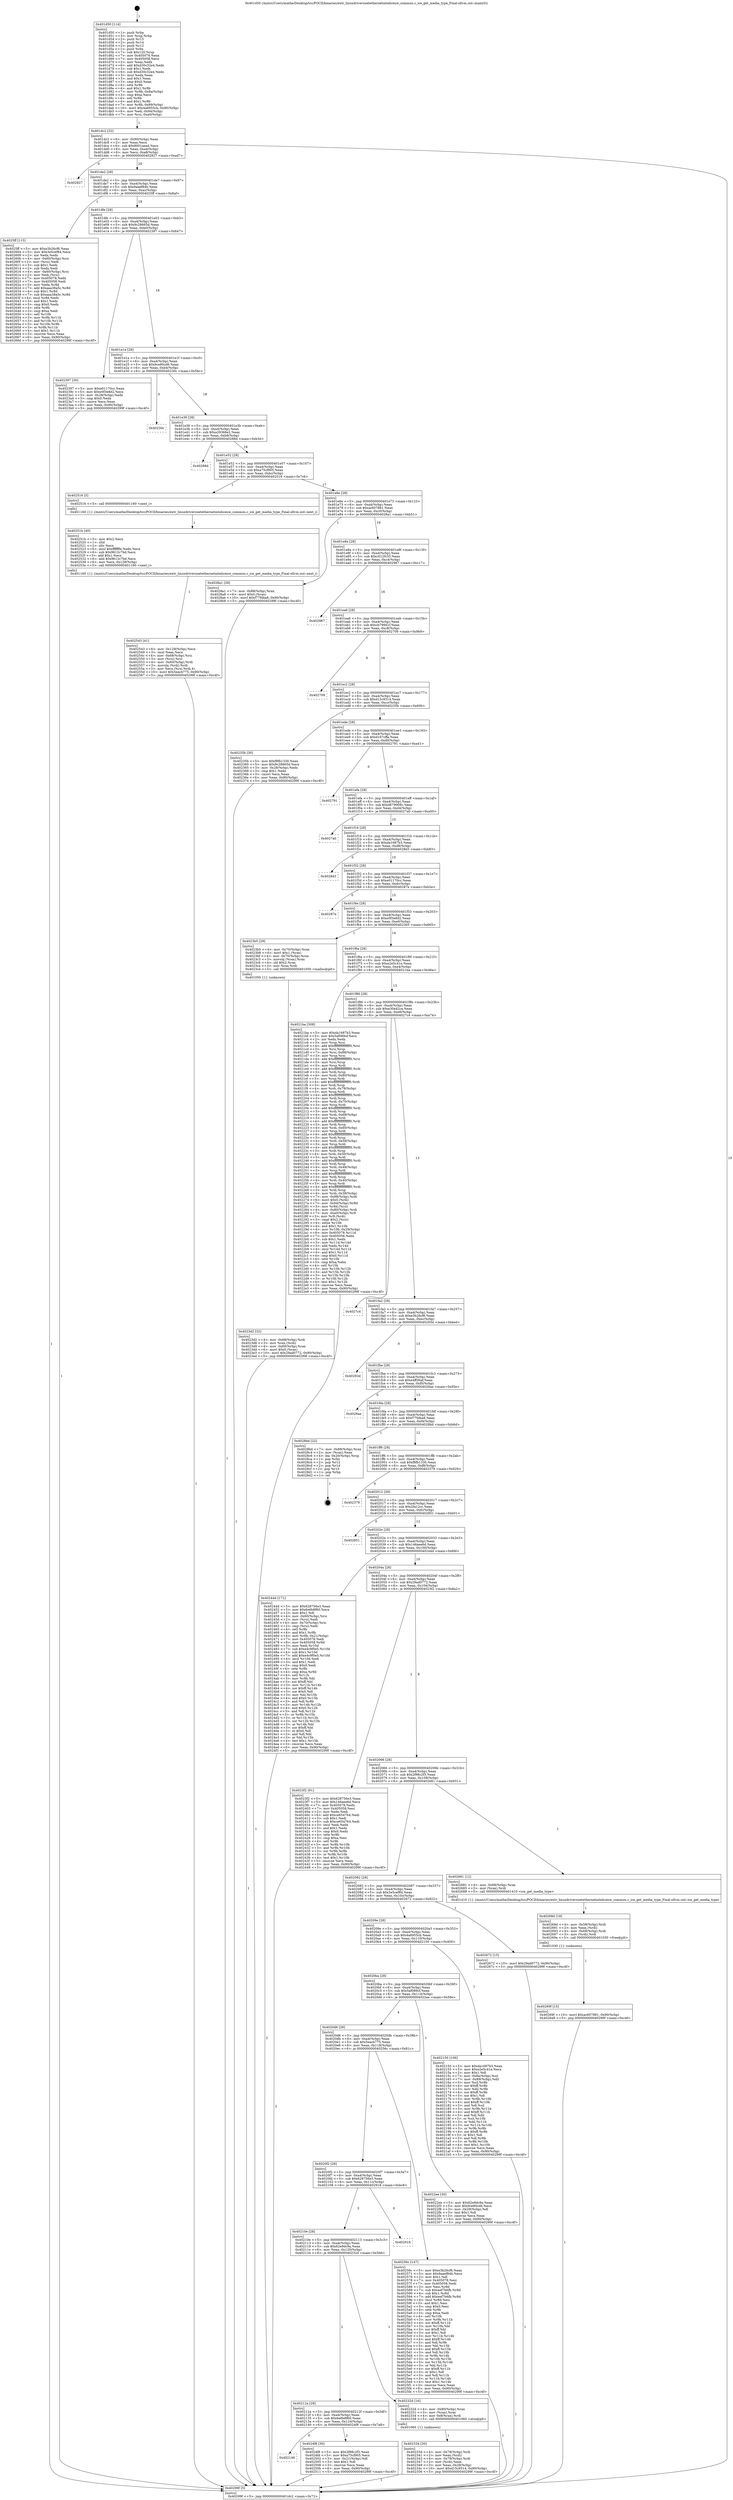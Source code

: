 digraph "0x401d50" {
  label = "0x401d50 (/mnt/c/Users/mathe/Desktop/tcc/POCII/binaries/extr_linuxdriversnetethernetinteliceice_common.c_ice_get_media_type_Final-ollvm.out::main(0))"
  labelloc = "t"
  node[shape=record]

  Entry [label="",width=0.3,height=0.3,shape=circle,fillcolor=black,style=filled]
  "0x401dc2" [label="{
     0x401dc2 [32]\l
     | [instrs]\l
     &nbsp;&nbsp;0x401dc2 \<+6\>: mov -0x90(%rbp),%eax\l
     &nbsp;&nbsp;0x401dc8 \<+2\>: mov %eax,%ecx\l
     &nbsp;&nbsp;0x401dca \<+6\>: sub $0x8001aead,%ecx\l
     &nbsp;&nbsp;0x401dd0 \<+6\>: mov %eax,-0xa4(%rbp)\l
     &nbsp;&nbsp;0x401dd6 \<+6\>: mov %ecx,-0xa8(%rbp)\l
     &nbsp;&nbsp;0x401ddc \<+6\>: je 0000000000402827 \<main+0xad7\>\l
  }"]
  "0x402827" [label="{
     0x402827\l
  }", style=dashed]
  "0x401de2" [label="{
     0x401de2 [28]\l
     | [instrs]\l
     &nbsp;&nbsp;0x401de2 \<+5\>: jmp 0000000000401de7 \<main+0x97\>\l
     &nbsp;&nbsp;0x401de7 \<+6\>: mov -0xa4(%rbp),%eax\l
     &nbsp;&nbsp;0x401ded \<+5\>: sub $0x9aaef84b,%eax\l
     &nbsp;&nbsp;0x401df2 \<+6\>: mov %eax,-0xac(%rbp)\l
     &nbsp;&nbsp;0x401df8 \<+6\>: je 00000000004025ff \<main+0x8af\>\l
  }"]
  Exit [label="",width=0.3,height=0.3,shape=circle,fillcolor=black,style=filled,peripheries=2]
  "0x4025ff" [label="{
     0x4025ff [115]\l
     | [instrs]\l
     &nbsp;&nbsp;0x4025ff \<+5\>: mov $0xe3b26cf6,%eax\l
     &nbsp;&nbsp;0x402604 \<+5\>: mov $0x3e5cef84,%ecx\l
     &nbsp;&nbsp;0x402609 \<+2\>: xor %edx,%edx\l
     &nbsp;&nbsp;0x40260b \<+4\>: mov -0x60(%rbp),%rsi\l
     &nbsp;&nbsp;0x40260f \<+2\>: mov (%rsi),%edi\l
     &nbsp;&nbsp;0x402611 \<+3\>: sub $0x1,%edx\l
     &nbsp;&nbsp;0x402614 \<+2\>: sub %edx,%edi\l
     &nbsp;&nbsp;0x402616 \<+4\>: mov -0x60(%rbp),%rsi\l
     &nbsp;&nbsp;0x40261a \<+2\>: mov %edi,(%rsi)\l
     &nbsp;&nbsp;0x40261c \<+7\>: mov 0x405078,%edx\l
     &nbsp;&nbsp;0x402623 \<+7\>: mov 0x405058,%edi\l
     &nbsp;&nbsp;0x40262a \<+3\>: mov %edx,%r8d\l
     &nbsp;&nbsp;0x40262d \<+7\>: add $0xaaa38a5c,%r8d\l
     &nbsp;&nbsp;0x402634 \<+4\>: sub $0x1,%r8d\l
     &nbsp;&nbsp;0x402638 \<+7\>: sub $0xaaa38a5c,%r8d\l
     &nbsp;&nbsp;0x40263f \<+4\>: imul %r8d,%edx\l
     &nbsp;&nbsp;0x402643 \<+3\>: and $0x1,%edx\l
     &nbsp;&nbsp;0x402646 \<+3\>: cmp $0x0,%edx\l
     &nbsp;&nbsp;0x402649 \<+4\>: sete %r9b\l
     &nbsp;&nbsp;0x40264d \<+3\>: cmp $0xa,%edi\l
     &nbsp;&nbsp;0x402650 \<+4\>: setl %r10b\l
     &nbsp;&nbsp;0x402654 \<+3\>: mov %r9b,%r11b\l
     &nbsp;&nbsp;0x402657 \<+3\>: and %r10b,%r11b\l
     &nbsp;&nbsp;0x40265a \<+3\>: xor %r10b,%r9b\l
     &nbsp;&nbsp;0x40265d \<+3\>: or %r9b,%r11b\l
     &nbsp;&nbsp;0x402660 \<+4\>: test $0x1,%r11b\l
     &nbsp;&nbsp;0x402664 \<+3\>: cmovne %ecx,%eax\l
     &nbsp;&nbsp;0x402667 \<+6\>: mov %eax,-0x90(%rbp)\l
     &nbsp;&nbsp;0x40266d \<+5\>: jmp 000000000040299f \<main+0xc4f\>\l
  }"]
  "0x401dfe" [label="{
     0x401dfe [28]\l
     | [instrs]\l
     &nbsp;&nbsp;0x401dfe \<+5\>: jmp 0000000000401e03 \<main+0xb3\>\l
     &nbsp;&nbsp;0x401e03 \<+6\>: mov -0xa4(%rbp),%eax\l
     &nbsp;&nbsp;0x401e09 \<+5\>: sub $0x9c28665d,%eax\l
     &nbsp;&nbsp;0x401e0e \<+6\>: mov %eax,-0xb0(%rbp)\l
     &nbsp;&nbsp;0x401e14 \<+6\>: je 0000000000402397 \<main+0x647\>\l
  }"]
  "0x40269f" [label="{
     0x40269f [15]\l
     | [instrs]\l
     &nbsp;&nbsp;0x40269f \<+10\>: movl $0xac607881,-0x90(%rbp)\l
     &nbsp;&nbsp;0x4026a9 \<+5\>: jmp 000000000040299f \<main+0xc4f\>\l
  }"]
  "0x402397" [label="{
     0x402397 [30]\l
     | [instrs]\l
     &nbsp;&nbsp;0x402397 \<+5\>: mov $0xe01170cc,%eax\l
     &nbsp;&nbsp;0x40239c \<+5\>: mov $0xe0f3e8d2,%ecx\l
     &nbsp;&nbsp;0x4023a1 \<+3\>: mov -0x28(%rbp),%edx\l
     &nbsp;&nbsp;0x4023a4 \<+3\>: cmp $0x0,%edx\l
     &nbsp;&nbsp;0x4023a7 \<+3\>: cmove %ecx,%eax\l
     &nbsp;&nbsp;0x4023aa \<+6\>: mov %eax,-0x90(%rbp)\l
     &nbsp;&nbsp;0x4023b0 \<+5\>: jmp 000000000040299f \<main+0xc4f\>\l
  }"]
  "0x401e1a" [label="{
     0x401e1a [28]\l
     | [instrs]\l
     &nbsp;&nbsp;0x401e1a \<+5\>: jmp 0000000000401e1f \<main+0xcf\>\l
     &nbsp;&nbsp;0x401e1f \<+6\>: mov -0xa4(%rbp),%eax\l
     &nbsp;&nbsp;0x401e25 \<+5\>: sub $0x9ce80cd6,%eax\l
     &nbsp;&nbsp;0x401e2a \<+6\>: mov %eax,-0xb4(%rbp)\l
     &nbsp;&nbsp;0x401e30 \<+6\>: je 000000000040230c \<main+0x5bc\>\l
  }"]
  "0x40268d" [label="{
     0x40268d [18]\l
     | [instrs]\l
     &nbsp;&nbsp;0x40268d \<+4\>: mov -0x58(%rbp),%rdi\l
     &nbsp;&nbsp;0x402691 \<+2\>: mov %eax,(%rdi)\l
     &nbsp;&nbsp;0x402693 \<+4\>: mov -0x68(%rbp),%rdi\l
     &nbsp;&nbsp;0x402697 \<+3\>: mov (%rdi),%rdi\l
     &nbsp;&nbsp;0x40269a \<+5\>: call 0000000000401030 \<free@plt\>\l
     | [calls]\l
     &nbsp;&nbsp;0x401030 \{1\} (unknown)\l
  }"]
  "0x40230c" [label="{
     0x40230c\l
  }", style=dashed]
  "0x401e36" [label="{
     0x401e36 [28]\l
     | [instrs]\l
     &nbsp;&nbsp;0x401e36 \<+5\>: jmp 0000000000401e3b \<main+0xeb\>\l
     &nbsp;&nbsp;0x401e3b \<+6\>: mov -0xa4(%rbp),%eax\l
     &nbsp;&nbsp;0x401e41 \<+5\>: sub $0xa29366e2,%eax\l
     &nbsp;&nbsp;0x401e46 \<+6\>: mov %eax,-0xb8(%rbp)\l
     &nbsp;&nbsp;0x401e4c \<+6\>: je 000000000040288d \<main+0xb3d\>\l
  }"]
  "0x402543" [label="{
     0x402543 [41]\l
     | [instrs]\l
     &nbsp;&nbsp;0x402543 \<+6\>: mov -0x128(%rbp),%ecx\l
     &nbsp;&nbsp;0x402549 \<+3\>: imul %eax,%ecx\l
     &nbsp;&nbsp;0x40254c \<+4\>: mov -0x68(%rbp),%rsi\l
     &nbsp;&nbsp;0x402550 \<+3\>: mov (%rsi),%rsi\l
     &nbsp;&nbsp;0x402553 \<+4\>: mov -0x60(%rbp),%rdi\l
     &nbsp;&nbsp;0x402557 \<+3\>: movslq (%rdi),%rdi\l
     &nbsp;&nbsp;0x40255a \<+3\>: mov %ecx,(%rsi,%rdi,4)\l
     &nbsp;&nbsp;0x40255d \<+10\>: movl $0x5eacb775,-0x90(%rbp)\l
     &nbsp;&nbsp;0x402567 \<+5\>: jmp 000000000040299f \<main+0xc4f\>\l
  }"]
  "0x40288d" [label="{
     0x40288d\l
  }", style=dashed]
  "0x401e52" [label="{
     0x401e52 [28]\l
     | [instrs]\l
     &nbsp;&nbsp;0x401e52 \<+5\>: jmp 0000000000401e57 \<main+0x107\>\l
     &nbsp;&nbsp;0x401e57 \<+6\>: mov -0xa4(%rbp),%eax\l
     &nbsp;&nbsp;0x401e5d \<+5\>: sub $0xa75cf905,%eax\l
     &nbsp;&nbsp;0x401e62 \<+6\>: mov %eax,-0xbc(%rbp)\l
     &nbsp;&nbsp;0x401e68 \<+6\>: je 0000000000402516 \<main+0x7c6\>\l
  }"]
  "0x40251b" [label="{
     0x40251b [40]\l
     | [instrs]\l
     &nbsp;&nbsp;0x40251b \<+5\>: mov $0x2,%ecx\l
     &nbsp;&nbsp;0x402520 \<+1\>: cltd\l
     &nbsp;&nbsp;0x402521 \<+2\>: idiv %ecx\l
     &nbsp;&nbsp;0x402523 \<+6\>: imul $0xfffffffe,%edx,%ecx\l
     &nbsp;&nbsp;0x402529 \<+6\>: sub $0x9612c7bd,%ecx\l
     &nbsp;&nbsp;0x40252f \<+3\>: add $0x1,%ecx\l
     &nbsp;&nbsp;0x402532 \<+6\>: add $0x9612c7bd,%ecx\l
     &nbsp;&nbsp;0x402538 \<+6\>: mov %ecx,-0x128(%rbp)\l
     &nbsp;&nbsp;0x40253e \<+5\>: call 0000000000401160 \<next_i\>\l
     | [calls]\l
     &nbsp;&nbsp;0x401160 \{1\} (/mnt/c/Users/mathe/Desktop/tcc/POCII/binaries/extr_linuxdriversnetethernetinteliceice_common.c_ice_get_media_type_Final-ollvm.out::next_i)\l
  }"]
  "0x402516" [label="{
     0x402516 [5]\l
     | [instrs]\l
     &nbsp;&nbsp;0x402516 \<+5\>: call 0000000000401160 \<next_i\>\l
     | [calls]\l
     &nbsp;&nbsp;0x401160 \{1\} (/mnt/c/Users/mathe/Desktop/tcc/POCII/binaries/extr_linuxdriversnetethernetinteliceice_common.c_ice_get_media_type_Final-ollvm.out::next_i)\l
  }"]
  "0x401e6e" [label="{
     0x401e6e [28]\l
     | [instrs]\l
     &nbsp;&nbsp;0x401e6e \<+5\>: jmp 0000000000401e73 \<main+0x123\>\l
     &nbsp;&nbsp;0x401e73 \<+6\>: mov -0xa4(%rbp),%eax\l
     &nbsp;&nbsp;0x401e79 \<+5\>: sub $0xac607881,%eax\l
     &nbsp;&nbsp;0x401e7e \<+6\>: mov %eax,-0xc0(%rbp)\l
     &nbsp;&nbsp;0x401e84 \<+6\>: je 00000000004028a1 \<main+0xb51\>\l
  }"]
  "0x402146" [label="{
     0x402146\l
  }", style=dashed]
  "0x4028a1" [label="{
     0x4028a1 [28]\l
     | [instrs]\l
     &nbsp;&nbsp;0x4028a1 \<+7\>: mov -0x88(%rbp),%rax\l
     &nbsp;&nbsp;0x4028a8 \<+6\>: movl $0x0,(%rax)\l
     &nbsp;&nbsp;0x4028ae \<+10\>: movl $0xf77fdba8,-0x90(%rbp)\l
     &nbsp;&nbsp;0x4028b8 \<+5\>: jmp 000000000040299f \<main+0xc4f\>\l
  }"]
  "0x401e8a" [label="{
     0x401e8a [28]\l
     | [instrs]\l
     &nbsp;&nbsp;0x401e8a \<+5\>: jmp 0000000000401e8f \<main+0x13f\>\l
     &nbsp;&nbsp;0x401e8f \<+6\>: mov -0xa4(%rbp),%eax\l
     &nbsp;&nbsp;0x401e95 \<+5\>: sub $0xc012fc35,%eax\l
     &nbsp;&nbsp;0x401e9a \<+6\>: mov %eax,-0xc4(%rbp)\l
     &nbsp;&nbsp;0x401ea0 \<+6\>: je 0000000000402967 \<main+0xc17\>\l
  }"]
  "0x4024f8" [label="{
     0x4024f8 [30]\l
     | [instrs]\l
     &nbsp;&nbsp;0x4024f8 \<+5\>: mov $0x2f98c2f3,%eax\l
     &nbsp;&nbsp;0x4024fd \<+5\>: mov $0xa75cf905,%ecx\l
     &nbsp;&nbsp;0x402502 \<+3\>: mov -0x21(%rbp),%dl\l
     &nbsp;&nbsp;0x402505 \<+3\>: test $0x1,%dl\l
     &nbsp;&nbsp;0x402508 \<+3\>: cmovne %ecx,%eax\l
     &nbsp;&nbsp;0x40250b \<+6\>: mov %eax,-0x90(%rbp)\l
     &nbsp;&nbsp;0x402511 \<+5\>: jmp 000000000040299f \<main+0xc4f\>\l
  }"]
  "0x402967" [label="{
     0x402967\l
  }", style=dashed]
  "0x401ea6" [label="{
     0x401ea6 [28]\l
     | [instrs]\l
     &nbsp;&nbsp;0x401ea6 \<+5\>: jmp 0000000000401eab \<main+0x15b\>\l
     &nbsp;&nbsp;0x401eab \<+6\>: mov -0xa4(%rbp),%eax\l
     &nbsp;&nbsp;0x401eb1 \<+5\>: sub $0xcb799d1f,%eax\l
     &nbsp;&nbsp;0x401eb6 \<+6\>: mov %eax,-0xc8(%rbp)\l
     &nbsp;&nbsp;0x401ebc \<+6\>: je 0000000000402709 \<main+0x9b9\>\l
  }"]
  "0x4023d2" [label="{
     0x4023d2 [32]\l
     | [instrs]\l
     &nbsp;&nbsp;0x4023d2 \<+4\>: mov -0x68(%rbp),%rdi\l
     &nbsp;&nbsp;0x4023d6 \<+3\>: mov %rax,(%rdi)\l
     &nbsp;&nbsp;0x4023d9 \<+4\>: mov -0x60(%rbp),%rax\l
     &nbsp;&nbsp;0x4023dd \<+6\>: movl $0x0,(%rax)\l
     &nbsp;&nbsp;0x4023e3 \<+10\>: movl $0x29ad0772,-0x90(%rbp)\l
     &nbsp;&nbsp;0x4023ed \<+5\>: jmp 000000000040299f \<main+0xc4f\>\l
  }"]
  "0x402709" [label="{
     0x402709\l
  }", style=dashed]
  "0x401ec2" [label="{
     0x401ec2 [28]\l
     | [instrs]\l
     &nbsp;&nbsp;0x401ec2 \<+5\>: jmp 0000000000401ec7 \<main+0x177\>\l
     &nbsp;&nbsp;0x401ec7 \<+6\>: mov -0xa4(%rbp),%eax\l
     &nbsp;&nbsp;0x401ecd \<+5\>: sub $0xd15c9314,%eax\l
     &nbsp;&nbsp;0x401ed2 \<+6\>: mov %eax,-0xcc(%rbp)\l
     &nbsp;&nbsp;0x401ed8 \<+6\>: je 000000000040235b \<main+0x60b\>\l
  }"]
  "0x40233d" [label="{
     0x40233d [30]\l
     | [instrs]\l
     &nbsp;&nbsp;0x40233d \<+4\>: mov -0x78(%rbp),%rdi\l
     &nbsp;&nbsp;0x402341 \<+2\>: mov %eax,(%rdi)\l
     &nbsp;&nbsp;0x402343 \<+4\>: mov -0x78(%rbp),%rdi\l
     &nbsp;&nbsp;0x402347 \<+2\>: mov (%rdi),%eax\l
     &nbsp;&nbsp;0x402349 \<+3\>: mov %eax,-0x28(%rbp)\l
     &nbsp;&nbsp;0x40234c \<+10\>: movl $0xd15c9314,-0x90(%rbp)\l
     &nbsp;&nbsp;0x402356 \<+5\>: jmp 000000000040299f \<main+0xc4f\>\l
  }"]
  "0x40235b" [label="{
     0x40235b [30]\l
     | [instrs]\l
     &nbsp;&nbsp;0x40235b \<+5\>: mov $0xf8fb1330,%eax\l
     &nbsp;&nbsp;0x402360 \<+5\>: mov $0x9c28665d,%ecx\l
     &nbsp;&nbsp;0x402365 \<+3\>: mov -0x28(%rbp),%edx\l
     &nbsp;&nbsp;0x402368 \<+3\>: cmp $0x1,%edx\l
     &nbsp;&nbsp;0x40236b \<+3\>: cmovl %ecx,%eax\l
     &nbsp;&nbsp;0x40236e \<+6\>: mov %eax,-0x90(%rbp)\l
     &nbsp;&nbsp;0x402374 \<+5\>: jmp 000000000040299f \<main+0xc4f\>\l
  }"]
  "0x401ede" [label="{
     0x401ede [28]\l
     | [instrs]\l
     &nbsp;&nbsp;0x401ede \<+5\>: jmp 0000000000401ee3 \<main+0x193\>\l
     &nbsp;&nbsp;0x401ee3 \<+6\>: mov -0xa4(%rbp),%eax\l
     &nbsp;&nbsp;0x401ee9 \<+5\>: sub $0xd167cffa,%eax\l
     &nbsp;&nbsp;0x401eee \<+6\>: mov %eax,-0xd0(%rbp)\l
     &nbsp;&nbsp;0x401ef4 \<+6\>: je 0000000000402791 \<main+0xa41\>\l
  }"]
  "0x40212a" [label="{
     0x40212a [28]\l
     | [instrs]\l
     &nbsp;&nbsp;0x40212a \<+5\>: jmp 000000000040212f \<main+0x3df\>\l
     &nbsp;&nbsp;0x40212f \<+6\>: mov -0xa4(%rbp),%eax\l
     &nbsp;&nbsp;0x402135 \<+5\>: sub $0x6e6b8f60,%eax\l
     &nbsp;&nbsp;0x40213a \<+6\>: mov %eax,-0x124(%rbp)\l
     &nbsp;&nbsp;0x402140 \<+6\>: je 00000000004024f8 \<main+0x7a8\>\l
  }"]
  "0x402791" [label="{
     0x402791\l
  }", style=dashed]
  "0x401efa" [label="{
     0x401efa [28]\l
     | [instrs]\l
     &nbsp;&nbsp;0x401efa \<+5\>: jmp 0000000000401eff \<main+0x1af\>\l
     &nbsp;&nbsp;0x401eff \<+6\>: mov -0xa4(%rbp),%eax\l
     &nbsp;&nbsp;0x401f05 \<+5\>: sub $0xd679908c,%eax\l
     &nbsp;&nbsp;0x401f0a \<+6\>: mov %eax,-0xd4(%rbp)\l
     &nbsp;&nbsp;0x401f10 \<+6\>: je 00000000004027a0 \<main+0xa50\>\l
  }"]
  "0x40232d" [label="{
     0x40232d [16]\l
     | [instrs]\l
     &nbsp;&nbsp;0x40232d \<+4\>: mov -0x80(%rbp),%rax\l
     &nbsp;&nbsp;0x402331 \<+3\>: mov (%rax),%rax\l
     &nbsp;&nbsp;0x402334 \<+4\>: mov 0x8(%rax),%rdi\l
     &nbsp;&nbsp;0x402338 \<+5\>: call 0000000000401060 \<atoi@plt\>\l
     | [calls]\l
     &nbsp;&nbsp;0x401060 \{1\} (unknown)\l
  }"]
  "0x4027a0" [label="{
     0x4027a0\l
  }", style=dashed]
  "0x401f16" [label="{
     0x401f16 [28]\l
     | [instrs]\l
     &nbsp;&nbsp;0x401f16 \<+5\>: jmp 0000000000401f1b \<main+0x1cb\>\l
     &nbsp;&nbsp;0x401f1b \<+6\>: mov -0xa4(%rbp),%eax\l
     &nbsp;&nbsp;0x401f21 \<+5\>: sub $0xda1687b3,%eax\l
     &nbsp;&nbsp;0x401f26 \<+6\>: mov %eax,-0xd8(%rbp)\l
     &nbsp;&nbsp;0x401f2c \<+6\>: je 00000000004028d3 \<main+0xb83\>\l
  }"]
  "0x40210e" [label="{
     0x40210e [28]\l
     | [instrs]\l
     &nbsp;&nbsp;0x40210e \<+5\>: jmp 0000000000402113 \<main+0x3c3\>\l
     &nbsp;&nbsp;0x402113 \<+6\>: mov -0xa4(%rbp),%eax\l
     &nbsp;&nbsp;0x402119 \<+5\>: sub $0x62e9dc9a,%eax\l
     &nbsp;&nbsp;0x40211e \<+6\>: mov %eax,-0x120(%rbp)\l
     &nbsp;&nbsp;0x402124 \<+6\>: je 000000000040232d \<main+0x5dd\>\l
  }"]
  "0x4028d3" [label="{
     0x4028d3\l
  }", style=dashed]
  "0x401f32" [label="{
     0x401f32 [28]\l
     | [instrs]\l
     &nbsp;&nbsp;0x401f32 \<+5\>: jmp 0000000000401f37 \<main+0x1e7\>\l
     &nbsp;&nbsp;0x401f37 \<+6\>: mov -0xa4(%rbp),%eax\l
     &nbsp;&nbsp;0x401f3d \<+5\>: sub $0xe01170cc,%eax\l
     &nbsp;&nbsp;0x401f42 \<+6\>: mov %eax,-0xdc(%rbp)\l
     &nbsp;&nbsp;0x401f48 \<+6\>: je 000000000040287e \<main+0xb2e\>\l
  }"]
  "0x402918" [label="{
     0x402918\l
  }", style=dashed]
  "0x40287e" [label="{
     0x40287e\l
  }", style=dashed]
  "0x401f4e" [label="{
     0x401f4e [28]\l
     | [instrs]\l
     &nbsp;&nbsp;0x401f4e \<+5\>: jmp 0000000000401f53 \<main+0x203\>\l
     &nbsp;&nbsp;0x401f53 \<+6\>: mov -0xa4(%rbp),%eax\l
     &nbsp;&nbsp;0x401f59 \<+5\>: sub $0xe0f3e8d2,%eax\l
     &nbsp;&nbsp;0x401f5e \<+6\>: mov %eax,-0xe0(%rbp)\l
     &nbsp;&nbsp;0x401f64 \<+6\>: je 00000000004023b5 \<main+0x665\>\l
  }"]
  "0x4020f2" [label="{
     0x4020f2 [28]\l
     | [instrs]\l
     &nbsp;&nbsp;0x4020f2 \<+5\>: jmp 00000000004020f7 \<main+0x3a7\>\l
     &nbsp;&nbsp;0x4020f7 \<+6\>: mov -0xa4(%rbp),%eax\l
     &nbsp;&nbsp;0x4020fd \<+5\>: sub $0x628756e3,%eax\l
     &nbsp;&nbsp;0x402102 \<+6\>: mov %eax,-0x11c(%rbp)\l
     &nbsp;&nbsp;0x402108 \<+6\>: je 0000000000402918 \<main+0xbc8\>\l
  }"]
  "0x4023b5" [label="{
     0x4023b5 [29]\l
     | [instrs]\l
     &nbsp;&nbsp;0x4023b5 \<+4\>: mov -0x70(%rbp),%rax\l
     &nbsp;&nbsp;0x4023b9 \<+6\>: movl $0x1,(%rax)\l
     &nbsp;&nbsp;0x4023bf \<+4\>: mov -0x70(%rbp),%rax\l
     &nbsp;&nbsp;0x4023c3 \<+3\>: movslq (%rax),%rax\l
     &nbsp;&nbsp;0x4023c6 \<+4\>: shl $0x2,%rax\l
     &nbsp;&nbsp;0x4023ca \<+3\>: mov %rax,%rdi\l
     &nbsp;&nbsp;0x4023cd \<+5\>: call 0000000000401050 \<malloc@plt\>\l
     | [calls]\l
     &nbsp;&nbsp;0x401050 \{1\} (unknown)\l
  }"]
  "0x401f6a" [label="{
     0x401f6a [28]\l
     | [instrs]\l
     &nbsp;&nbsp;0x401f6a \<+5\>: jmp 0000000000401f6f \<main+0x21f\>\l
     &nbsp;&nbsp;0x401f6f \<+6\>: mov -0xa4(%rbp),%eax\l
     &nbsp;&nbsp;0x401f75 \<+5\>: sub $0xe2e5c41e,%eax\l
     &nbsp;&nbsp;0x401f7a \<+6\>: mov %eax,-0xe4(%rbp)\l
     &nbsp;&nbsp;0x401f80 \<+6\>: je 00000000004021ba \<main+0x46a\>\l
  }"]
  "0x40256c" [label="{
     0x40256c [147]\l
     | [instrs]\l
     &nbsp;&nbsp;0x40256c \<+5\>: mov $0xe3b26cf6,%eax\l
     &nbsp;&nbsp;0x402571 \<+5\>: mov $0x9aaef84b,%ecx\l
     &nbsp;&nbsp;0x402576 \<+2\>: mov $0x1,%dl\l
     &nbsp;&nbsp;0x402578 \<+7\>: mov 0x405078,%esi\l
     &nbsp;&nbsp;0x40257f \<+7\>: mov 0x405058,%edi\l
     &nbsp;&nbsp;0x402586 \<+3\>: mov %esi,%r8d\l
     &nbsp;&nbsp;0x402589 \<+7\>: sub $0xeef7b6fb,%r8d\l
     &nbsp;&nbsp;0x402590 \<+4\>: sub $0x1,%r8d\l
     &nbsp;&nbsp;0x402594 \<+7\>: add $0xeef7b6fb,%r8d\l
     &nbsp;&nbsp;0x40259b \<+4\>: imul %r8d,%esi\l
     &nbsp;&nbsp;0x40259f \<+3\>: and $0x1,%esi\l
     &nbsp;&nbsp;0x4025a2 \<+3\>: cmp $0x0,%esi\l
     &nbsp;&nbsp;0x4025a5 \<+4\>: sete %r9b\l
     &nbsp;&nbsp;0x4025a9 \<+3\>: cmp $0xa,%edi\l
     &nbsp;&nbsp;0x4025ac \<+4\>: setl %r10b\l
     &nbsp;&nbsp;0x4025b0 \<+3\>: mov %r9b,%r11b\l
     &nbsp;&nbsp;0x4025b3 \<+4\>: xor $0xff,%r11b\l
     &nbsp;&nbsp;0x4025b7 \<+3\>: mov %r10b,%bl\l
     &nbsp;&nbsp;0x4025ba \<+3\>: xor $0xff,%bl\l
     &nbsp;&nbsp;0x4025bd \<+3\>: xor $0x1,%dl\l
     &nbsp;&nbsp;0x4025c0 \<+3\>: mov %r11b,%r14b\l
     &nbsp;&nbsp;0x4025c3 \<+4\>: and $0xff,%r14b\l
     &nbsp;&nbsp;0x4025c7 \<+3\>: and %dl,%r9b\l
     &nbsp;&nbsp;0x4025ca \<+3\>: mov %bl,%r15b\l
     &nbsp;&nbsp;0x4025cd \<+4\>: and $0xff,%r15b\l
     &nbsp;&nbsp;0x4025d1 \<+3\>: and %dl,%r10b\l
     &nbsp;&nbsp;0x4025d4 \<+3\>: or %r9b,%r14b\l
     &nbsp;&nbsp;0x4025d7 \<+3\>: or %r10b,%r15b\l
     &nbsp;&nbsp;0x4025da \<+3\>: xor %r15b,%r14b\l
     &nbsp;&nbsp;0x4025dd \<+3\>: or %bl,%r11b\l
     &nbsp;&nbsp;0x4025e0 \<+4\>: xor $0xff,%r11b\l
     &nbsp;&nbsp;0x4025e4 \<+3\>: or $0x1,%dl\l
     &nbsp;&nbsp;0x4025e7 \<+3\>: and %dl,%r11b\l
     &nbsp;&nbsp;0x4025ea \<+3\>: or %r11b,%r14b\l
     &nbsp;&nbsp;0x4025ed \<+4\>: test $0x1,%r14b\l
     &nbsp;&nbsp;0x4025f1 \<+3\>: cmovne %ecx,%eax\l
     &nbsp;&nbsp;0x4025f4 \<+6\>: mov %eax,-0x90(%rbp)\l
     &nbsp;&nbsp;0x4025fa \<+5\>: jmp 000000000040299f \<main+0xc4f\>\l
  }"]
  "0x4021ba" [label="{
     0x4021ba [308]\l
     | [instrs]\l
     &nbsp;&nbsp;0x4021ba \<+5\>: mov $0xda1687b3,%eax\l
     &nbsp;&nbsp;0x4021bf \<+5\>: mov $0x5af089cf,%ecx\l
     &nbsp;&nbsp;0x4021c4 \<+2\>: xor %edx,%edx\l
     &nbsp;&nbsp;0x4021c6 \<+3\>: mov %rsp,%rsi\l
     &nbsp;&nbsp;0x4021c9 \<+4\>: add $0xfffffffffffffff0,%rsi\l
     &nbsp;&nbsp;0x4021cd \<+3\>: mov %rsi,%rsp\l
     &nbsp;&nbsp;0x4021d0 \<+7\>: mov %rsi,-0x88(%rbp)\l
     &nbsp;&nbsp;0x4021d7 \<+3\>: mov %rsp,%rsi\l
     &nbsp;&nbsp;0x4021da \<+4\>: add $0xfffffffffffffff0,%rsi\l
     &nbsp;&nbsp;0x4021de \<+3\>: mov %rsi,%rsp\l
     &nbsp;&nbsp;0x4021e1 \<+3\>: mov %rsp,%rdi\l
     &nbsp;&nbsp;0x4021e4 \<+4\>: add $0xfffffffffffffff0,%rdi\l
     &nbsp;&nbsp;0x4021e8 \<+3\>: mov %rdi,%rsp\l
     &nbsp;&nbsp;0x4021eb \<+4\>: mov %rdi,-0x80(%rbp)\l
     &nbsp;&nbsp;0x4021ef \<+3\>: mov %rsp,%rdi\l
     &nbsp;&nbsp;0x4021f2 \<+4\>: add $0xfffffffffffffff0,%rdi\l
     &nbsp;&nbsp;0x4021f6 \<+3\>: mov %rdi,%rsp\l
     &nbsp;&nbsp;0x4021f9 \<+4\>: mov %rdi,-0x78(%rbp)\l
     &nbsp;&nbsp;0x4021fd \<+3\>: mov %rsp,%rdi\l
     &nbsp;&nbsp;0x402200 \<+4\>: add $0xfffffffffffffff0,%rdi\l
     &nbsp;&nbsp;0x402204 \<+3\>: mov %rdi,%rsp\l
     &nbsp;&nbsp;0x402207 \<+4\>: mov %rdi,-0x70(%rbp)\l
     &nbsp;&nbsp;0x40220b \<+3\>: mov %rsp,%rdi\l
     &nbsp;&nbsp;0x40220e \<+4\>: add $0xfffffffffffffff0,%rdi\l
     &nbsp;&nbsp;0x402212 \<+3\>: mov %rdi,%rsp\l
     &nbsp;&nbsp;0x402215 \<+4\>: mov %rdi,-0x68(%rbp)\l
     &nbsp;&nbsp;0x402219 \<+3\>: mov %rsp,%rdi\l
     &nbsp;&nbsp;0x40221c \<+4\>: add $0xfffffffffffffff0,%rdi\l
     &nbsp;&nbsp;0x402220 \<+3\>: mov %rdi,%rsp\l
     &nbsp;&nbsp;0x402223 \<+4\>: mov %rdi,-0x60(%rbp)\l
     &nbsp;&nbsp;0x402227 \<+3\>: mov %rsp,%rdi\l
     &nbsp;&nbsp;0x40222a \<+4\>: add $0xfffffffffffffff0,%rdi\l
     &nbsp;&nbsp;0x40222e \<+3\>: mov %rdi,%rsp\l
     &nbsp;&nbsp;0x402231 \<+4\>: mov %rdi,-0x58(%rbp)\l
     &nbsp;&nbsp;0x402235 \<+3\>: mov %rsp,%rdi\l
     &nbsp;&nbsp;0x402238 \<+4\>: add $0xfffffffffffffff0,%rdi\l
     &nbsp;&nbsp;0x40223c \<+3\>: mov %rdi,%rsp\l
     &nbsp;&nbsp;0x40223f \<+4\>: mov %rdi,-0x50(%rbp)\l
     &nbsp;&nbsp;0x402243 \<+3\>: mov %rsp,%rdi\l
     &nbsp;&nbsp;0x402246 \<+4\>: add $0xfffffffffffffff0,%rdi\l
     &nbsp;&nbsp;0x40224a \<+3\>: mov %rdi,%rsp\l
     &nbsp;&nbsp;0x40224d \<+4\>: mov %rdi,-0x48(%rbp)\l
     &nbsp;&nbsp;0x402251 \<+3\>: mov %rsp,%rdi\l
     &nbsp;&nbsp;0x402254 \<+4\>: add $0xfffffffffffffff0,%rdi\l
     &nbsp;&nbsp;0x402258 \<+3\>: mov %rdi,%rsp\l
     &nbsp;&nbsp;0x40225b \<+4\>: mov %rdi,-0x40(%rbp)\l
     &nbsp;&nbsp;0x40225f \<+3\>: mov %rsp,%rdi\l
     &nbsp;&nbsp;0x402262 \<+4\>: add $0xfffffffffffffff0,%rdi\l
     &nbsp;&nbsp;0x402266 \<+3\>: mov %rdi,%rsp\l
     &nbsp;&nbsp;0x402269 \<+4\>: mov %rdi,-0x38(%rbp)\l
     &nbsp;&nbsp;0x40226d \<+7\>: mov -0x88(%rbp),%rdi\l
     &nbsp;&nbsp;0x402274 \<+6\>: movl $0x0,(%rdi)\l
     &nbsp;&nbsp;0x40227a \<+7\>: mov -0x94(%rbp),%r8d\l
     &nbsp;&nbsp;0x402281 \<+3\>: mov %r8d,(%rsi)\l
     &nbsp;&nbsp;0x402284 \<+4\>: mov -0x80(%rbp),%rdi\l
     &nbsp;&nbsp;0x402288 \<+7\>: mov -0xa0(%rbp),%r9\l
     &nbsp;&nbsp;0x40228f \<+3\>: mov %r9,(%rdi)\l
     &nbsp;&nbsp;0x402292 \<+3\>: cmpl $0x2,(%rsi)\l
     &nbsp;&nbsp;0x402295 \<+4\>: setne %r10b\l
     &nbsp;&nbsp;0x402299 \<+4\>: and $0x1,%r10b\l
     &nbsp;&nbsp;0x40229d \<+4\>: mov %r10b,-0x29(%rbp)\l
     &nbsp;&nbsp;0x4022a1 \<+8\>: mov 0x405078,%r11d\l
     &nbsp;&nbsp;0x4022a9 \<+7\>: mov 0x405058,%ebx\l
     &nbsp;&nbsp;0x4022b0 \<+3\>: sub $0x1,%edx\l
     &nbsp;&nbsp;0x4022b3 \<+3\>: mov %r11d,%r14d\l
     &nbsp;&nbsp;0x4022b6 \<+3\>: add %edx,%r14d\l
     &nbsp;&nbsp;0x4022b9 \<+4\>: imul %r14d,%r11d\l
     &nbsp;&nbsp;0x4022bd \<+4\>: and $0x1,%r11d\l
     &nbsp;&nbsp;0x4022c1 \<+4\>: cmp $0x0,%r11d\l
     &nbsp;&nbsp;0x4022c5 \<+4\>: sete %r10b\l
     &nbsp;&nbsp;0x4022c9 \<+3\>: cmp $0xa,%ebx\l
     &nbsp;&nbsp;0x4022cc \<+4\>: setl %r15b\l
     &nbsp;&nbsp;0x4022d0 \<+3\>: mov %r10b,%r12b\l
     &nbsp;&nbsp;0x4022d3 \<+3\>: and %r15b,%r12b\l
     &nbsp;&nbsp;0x4022d6 \<+3\>: xor %r15b,%r10b\l
     &nbsp;&nbsp;0x4022d9 \<+3\>: or %r10b,%r12b\l
     &nbsp;&nbsp;0x4022dc \<+4\>: test $0x1,%r12b\l
     &nbsp;&nbsp;0x4022e0 \<+3\>: cmovne %ecx,%eax\l
     &nbsp;&nbsp;0x4022e3 \<+6\>: mov %eax,-0x90(%rbp)\l
     &nbsp;&nbsp;0x4022e9 \<+5\>: jmp 000000000040299f \<main+0xc4f\>\l
  }"]
  "0x401f86" [label="{
     0x401f86 [28]\l
     | [instrs]\l
     &nbsp;&nbsp;0x401f86 \<+5\>: jmp 0000000000401f8b \<main+0x23b\>\l
     &nbsp;&nbsp;0x401f8b \<+6\>: mov -0xa4(%rbp),%eax\l
     &nbsp;&nbsp;0x401f91 \<+5\>: sub $0xe30a42ca,%eax\l
     &nbsp;&nbsp;0x401f96 \<+6\>: mov %eax,-0xe8(%rbp)\l
     &nbsp;&nbsp;0x401f9c \<+6\>: je 00000000004027c4 \<main+0xa74\>\l
  }"]
  "0x4020d6" [label="{
     0x4020d6 [28]\l
     | [instrs]\l
     &nbsp;&nbsp;0x4020d6 \<+5\>: jmp 00000000004020db \<main+0x38b\>\l
     &nbsp;&nbsp;0x4020db \<+6\>: mov -0xa4(%rbp),%eax\l
     &nbsp;&nbsp;0x4020e1 \<+5\>: sub $0x5eacb775,%eax\l
     &nbsp;&nbsp;0x4020e6 \<+6\>: mov %eax,-0x118(%rbp)\l
     &nbsp;&nbsp;0x4020ec \<+6\>: je 000000000040256c \<main+0x81c\>\l
  }"]
  "0x4027c4" [label="{
     0x4027c4\l
  }", style=dashed]
  "0x401fa2" [label="{
     0x401fa2 [28]\l
     | [instrs]\l
     &nbsp;&nbsp;0x401fa2 \<+5\>: jmp 0000000000401fa7 \<main+0x257\>\l
     &nbsp;&nbsp;0x401fa7 \<+6\>: mov -0xa4(%rbp),%eax\l
     &nbsp;&nbsp;0x401fad \<+5\>: sub $0xe3b26cf6,%eax\l
     &nbsp;&nbsp;0x401fb2 \<+6\>: mov %eax,-0xec(%rbp)\l
     &nbsp;&nbsp;0x401fb8 \<+6\>: je 000000000040293d \<main+0xbed\>\l
  }"]
  "0x4022ee" [label="{
     0x4022ee [30]\l
     | [instrs]\l
     &nbsp;&nbsp;0x4022ee \<+5\>: mov $0x62e9dc9a,%eax\l
     &nbsp;&nbsp;0x4022f3 \<+5\>: mov $0x9ce80cd6,%ecx\l
     &nbsp;&nbsp;0x4022f8 \<+3\>: mov -0x29(%rbp),%dl\l
     &nbsp;&nbsp;0x4022fb \<+3\>: test $0x1,%dl\l
     &nbsp;&nbsp;0x4022fe \<+3\>: cmovne %ecx,%eax\l
     &nbsp;&nbsp;0x402301 \<+6\>: mov %eax,-0x90(%rbp)\l
     &nbsp;&nbsp;0x402307 \<+5\>: jmp 000000000040299f \<main+0xc4f\>\l
  }"]
  "0x40293d" [label="{
     0x40293d\l
  }", style=dashed]
  "0x401fbe" [label="{
     0x401fbe [28]\l
     | [instrs]\l
     &nbsp;&nbsp;0x401fbe \<+5\>: jmp 0000000000401fc3 \<main+0x273\>\l
     &nbsp;&nbsp;0x401fc3 \<+6\>: mov -0xa4(%rbp),%eax\l
     &nbsp;&nbsp;0x401fc9 \<+5\>: sub $0xe4ff36af,%eax\l
     &nbsp;&nbsp;0x401fce \<+6\>: mov %eax,-0xf0(%rbp)\l
     &nbsp;&nbsp;0x401fd4 \<+6\>: je 00000000004026ae \<main+0x95e\>\l
  }"]
  "0x401d50" [label="{
     0x401d50 [114]\l
     | [instrs]\l
     &nbsp;&nbsp;0x401d50 \<+1\>: push %rbp\l
     &nbsp;&nbsp;0x401d51 \<+3\>: mov %rsp,%rbp\l
     &nbsp;&nbsp;0x401d54 \<+2\>: push %r15\l
     &nbsp;&nbsp;0x401d56 \<+2\>: push %r14\l
     &nbsp;&nbsp;0x401d58 \<+2\>: push %r12\l
     &nbsp;&nbsp;0x401d5a \<+1\>: push %rbx\l
     &nbsp;&nbsp;0x401d5b \<+7\>: sub $0x120,%rsp\l
     &nbsp;&nbsp;0x401d62 \<+7\>: mov 0x405078,%eax\l
     &nbsp;&nbsp;0x401d69 \<+7\>: mov 0x405058,%ecx\l
     &nbsp;&nbsp;0x401d70 \<+2\>: mov %eax,%edx\l
     &nbsp;&nbsp;0x401d72 \<+6\>: add $0xd30c32e4,%edx\l
     &nbsp;&nbsp;0x401d78 \<+3\>: sub $0x1,%edx\l
     &nbsp;&nbsp;0x401d7b \<+6\>: sub $0xd30c32e4,%edx\l
     &nbsp;&nbsp;0x401d81 \<+3\>: imul %edx,%eax\l
     &nbsp;&nbsp;0x401d84 \<+3\>: and $0x1,%eax\l
     &nbsp;&nbsp;0x401d87 \<+3\>: cmp $0x0,%eax\l
     &nbsp;&nbsp;0x401d8a \<+4\>: sete %r8b\l
     &nbsp;&nbsp;0x401d8e \<+4\>: and $0x1,%r8b\l
     &nbsp;&nbsp;0x401d92 \<+7\>: mov %r8b,-0x8a(%rbp)\l
     &nbsp;&nbsp;0x401d99 \<+3\>: cmp $0xa,%ecx\l
     &nbsp;&nbsp;0x401d9c \<+4\>: setl %r8b\l
     &nbsp;&nbsp;0x401da0 \<+4\>: and $0x1,%r8b\l
     &nbsp;&nbsp;0x401da4 \<+7\>: mov %r8b,-0x89(%rbp)\l
     &nbsp;&nbsp;0x401dab \<+10\>: movl $0x4a6955cb,-0x90(%rbp)\l
     &nbsp;&nbsp;0x401db5 \<+6\>: mov %edi,-0x94(%rbp)\l
     &nbsp;&nbsp;0x401dbb \<+7\>: mov %rsi,-0xa0(%rbp)\l
  }"]
  "0x4026ae" [label="{
     0x4026ae\l
  }", style=dashed]
  "0x401fda" [label="{
     0x401fda [28]\l
     | [instrs]\l
     &nbsp;&nbsp;0x401fda \<+5\>: jmp 0000000000401fdf \<main+0x28f\>\l
     &nbsp;&nbsp;0x401fdf \<+6\>: mov -0xa4(%rbp),%eax\l
     &nbsp;&nbsp;0x401fe5 \<+5\>: sub $0xf77fdba8,%eax\l
     &nbsp;&nbsp;0x401fea \<+6\>: mov %eax,-0xf4(%rbp)\l
     &nbsp;&nbsp;0x401ff0 \<+6\>: je 00000000004028bd \<main+0xb6d\>\l
  }"]
  "0x40299f" [label="{
     0x40299f [5]\l
     | [instrs]\l
     &nbsp;&nbsp;0x40299f \<+5\>: jmp 0000000000401dc2 \<main+0x72\>\l
  }"]
  "0x4028bd" [label="{
     0x4028bd [22]\l
     | [instrs]\l
     &nbsp;&nbsp;0x4028bd \<+7\>: mov -0x88(%rbp),%rax\l
     &nbsp;&nbsp;0x4028c4 \<+2\>: mov (%rax),%eax\l
     &nbsp;&nbsp;0x4028c6 \<+4\>: lea -0x20(%rbp),%rsp\l
     &nbsp;&nbsp;0x4028ca \<+1\>: pop %rbx\l
     &nbsp;&nbsp;0x4028cb \<+2\>: pop %r12\l
     &nbsp;&nbsp;0x4028cd \<+2\>: pop %r14\l
     &nbsp;&nbsp;0x4028cf \<+2\>: pop %r15\l
     &nbsp;&nbsp;0x4028d1 \<+1\>: pop %rbp\l
     &nbsp;&nbsp;0x4028d2 \<+1\>: ret\l
  }"]
  "0x401ff6" [label="{
     0x401ff6 [28]\l
     | [instrs]\l
     &nbsp;&nbsp;0x401ff6 \<+5\>: jmp 0000000000401ffb \<main+0x2ab\>\l
     &nbsp;&nbsp;0x401ffb \<+6\>: mov -0xa4(%rbp),%eax\l
     &nbsp;&nbsp;0x402001 \<+5\>: sub $0xf8fb1330,%eax\l
     &nbsp;&nbsp;0x402006 \<+6\>: mov %eax,-0xf8(%rbp)\l
     &nbsp;&nbsp;0x40200c \<+6\>: je 0000000000402379 \<main+0x629\>\l
  }"]
  "0x4020ba" [label="{
     0x4020ba [28]\l
     | [instrs]\l
     &nbsp;&nbsp;0x4020ba \<+5\>: jmp 00000000004020bf \<main+0x36f\>\l
     &nbsp;&nbsp;0x4020bf \<+6\>: mov -0xa4(%rbp),%eax\l
     &nbsp;&nbsp;0x4020c5 \<+5\>: sub $0x5af089cf,%eax\l
     &nbsp;&nbsp;0x4020ca \<+6\>: mov %eax,-0x114(%rbp)\l
     &nbsp;&nbsp;0x4020d0 \<+6\>: je 00000000004022ee \<main+0x59e\>\l
  }"]
  "0x402379" [label="{
     0x402379\l
  }", style=dashed]
  "0x402012" [label="{
     0x402012 [28]\l
     | [instrs]\l
     &nbsp;&nbsp;0x402012 \<+5\>: jmp 0000000000402017 \<main+0x2c7\>\l
     &nbsp;&nbsp;0x402017 \<+6\>: mov -0xa4(%rbp),%eax\l
     &nbsp;&nbsp;0x40201d \<+5\>: sub $0x2fa12cc,%eax\l
     &nbsp;&nbsp;0x402022 \<+6\>: mov %eax,-0xfc(%rbp)\l
     &nbsp;&nbsp;0x402028 \<+6\>: je 0000000000402851 \<main+0xb01\>\l
  }"]
  "0x402150" [label="{
     0x402150 [106]\l
     | [instrs]\l
     &nbsp;&nbsp;0x402150 \<+5\>: mov $0xda1687b3,%eax\l
     &nbsp;&nbsp;0x402155 \<+5\>: mov $0xe2e5c41e,%ecx\l
     &nbsp;&nbsp;0x40215a \<+2\>: mov $0x1,%dl\l
     &nbsp;&nbsp;0x40215c \<+7\>: mov -0x8a(%rbp),%sil\l
     &nbsp;&nbsp;0x402163 \<+7\>: mov -0x89(%rbp),%dil\l
     &nbsp;&nbsp;0x40216a \<+3\>: mov %sil,%r8b\l
     &nbsp;&nbsp;0x40216d \<+4\>: xor $0xff,%r8b\l
     &nbsp;&nbsp;0x402171 \<+3\>: mov %dil,%r9b\l
     &nbsp;&nbsp;0x402174 \<+4\>: xor $0xff,%r9b\l
     &nbsp;&nbsp;0x402178 \<+3\>: xor $0x1,%dl\l
     &nbsp;&nbsp;0x40217b \<+3\>: mov %r8b,%r10b\l
     &nbsp;&nbsp;0x40217e \<+4\>: and $0xff,%r10b\l
     &nbsp;&nbsp;0x402182 \<+3\>: and %dl,%sil\l
     &nbsp;&nbsp;0x402185 \<+3\>: mov %r9b,%r11b\l
     &nbsp;&nbsp;0x402188 \<+4\>: and $0xff,%r11b\l
     &nbsp;&nbsp;0x40218c \<+3\>: and %dl,%dil\l
     &nbsp;&nbsp;0x40218f \<+3\>: or %sil,%r10b\l
     &nbsp;&nbsp;0x402192 \<+3\>: or %dil,%r11b\l
     &nbsp;&nbsp;0x402195 \<+3\>: xor %r11b,%r10b\l
     &nbsp;&nbsp;0x402198 \<+3\>: or %r9b,%r8b\l
     &nbsp;&nbsp;0x40219b \<+4\>: xor $0xff,%r8b\l
     &nbsp;&nbsp;0x40219f \<+3\>: or $0x1,%dl\l
     &nbsp;&nbsp;0x4021a2 \<+3\>: and %dl,%r8b\l
     &nbsp;&nbsp;0x4021a5 \<+3\>: or %r8b,%r10b\l
     &nbsp;&nbsp;0x4021a8 \<+4\>: test $0x1,%r10b\l
     &nbsp;&nbsp;0x4021ac \<+3\>: cmovne %ecx,%eax\l
     &nbsp;&nbsp;0x4021af \<+6\>: mov %eax,-0x90(%rbp)\l
     &nbsp;&nbsp;0x4021b5 \<+5\>: jmp 000000000040299f \<main+0xc4f\>\l
  }"]
  "0x402851" [label="{
     0x402851\l
  }", style=dashed]
  "0x40202e" [label="{
     0x40202e [28]\l
     | [instrs]\l
     &nbsp;&nbsp;0x40202e \<+5\>: jmp 0000000000402033 \<main+0x2e3\>\l
     &nbsp;&nbsp;0x402033 \<+6\>: mov -0xa4(%rbp),%eax\l
     &nbsp;&nbsp;0x402039 \<+5\>: sub $0x146aee6d,%eax\l
     &nbsp;&nbsp;0x40203e \<+6\>: mov %eax,-0x100(%rbp)\l
     &nbsp;&nbsp;0x402044 \<+6\>: je 000000000040244d \<main+0x6fd\>\l
  }"]
  "0x40209e" [label="{
     0x40209e [28]\l
     | [instrs]\l
     &nbsp;&nbsp;0x40209e \<+5\>: jmp 00000000004020a3 \<main+0x353\>\l
     &nbsp;&nbsp;0x4020a3 \<+6\>: mov -0xa4(%rbp),%eax\l
     &nbsp;&nbsp;0x4020a9 \<+5\>: sub $0x4a6955cb,%eax\l
     &nbsp;&nbsp;0x4020ae \<+6\>: mov %eax,-0x110(%rbp)\l
     &nbsp;&nbsp;0x4020b4 \<+6\>: je 0000000000402150 \<main+0x400\>\l
  }"]
  "0x40244d" [label="{
     0x40244d [171]\l
     | [instrs]\l
     &nbsp;&nbsp;0x40244d \<+5\>: mov $0x628756e3,%eax\l
     &nbsp;&nbsp;0x402452 \<+5\>: mov $0x6e6b8f60,%ecx\l
     &nbsp;&nbsp;0x402457 \<+2\>: mov $0x1,%dl\l
     &nbsp;&nbsp;0x402459 \<+4\>: mov -0x60(%rbp),%rsi\l
     &nbsp;&nbsp;0x40245d \<+2\>: mov (%rsi),%edi\l
     &nbsp;&nbsp;0x40245f \<+4\>: mov -0x70(%rbp),%rsi\l
     &nbsp;&nbsp;0x402463 \<+2\>: cmp (%rsi),%edi\l
     &nbsp;&nbsp;0x402465 \<+4\>: setl %r8b\l
     &nbsp;&nbsp;0x402469 \<+4\>: and $0x1,%r8b\l
     &nbsp;&nbsp;0x40246d \<+4\>: mov %r8b,-0x21(%rbp)\l
     &nbsp;&nbsp;0x402471 \<+7\>: mov 0x405078,%edi\l
     &nbsp;&nbsp;0x402478 \<+8\>: mov 0x405058,%r9d\l
     &nbsp;&nbsp;0x402480 \<+3\>: mov %edi,%r10d\l
     &nbsp;&nbsp;0x402483 \<+7\>: sub $0xe4c9f0e5,%r10d\l
     &nbsp;&nbsp;0x40248a \<+4\>: sub $0x1,%r10d\l
     &nbsp;&nbsp;0x40248e \<+7\>: add $0xe4c9f0e5,%r10d\l
     &nbsp;&nbsp;0x402495 \<+4\>: imul %r10d,%edi\l
     &nbsp;&nbsp;0x402499 \<+3\>: and $0x1,%edi\l
     &nbsp;&nbsp;0x40249c \<+3\>: cmp $0x0,%edi\l
     &nbsp;&nbsp;0x40249f \<+4\>: sete %r8b\l
     &nbsp;&nbsp;0x4024a3 \<+4\>: cmp $0xa,%r9d\l
     &nbsp;&nbsp;0x4024a7 \<+4\>: setl %r11b\l
     &nbsp;&nbsp;0x4024ab \<+3\>: mov %r8b,%bl\l
     &nbsp;&nbsp;0x4024ae \<+3\>: xor $0xff,%bl\l
     &nbsp;&nbsp;0x4024b1 \<+3\>: mov %r11b,%r14b\l
     &nbsp;&nbsp;0x4024b4 \<+4\>: xor $0xff,%r14b\l
     &nbsp;&nbsp;0x4024b8 \<+3\>: xor $0x0,%dl\l
     &nbsp;&nbsp;0x4024bb \<+3\>: mov %bl,%r15b\l
     &nbsp;&nbsp;0x4024be \<+4\>: and $0x0,%r15b\l
     &nbsp;&nbsp;0x4024c2 \<+3\>: and %dl,%r8b\l
     &nbsp;&nbsp;0x4024c5 \<+3\>: mov %r14b,%r12b\l
     &nbsp;&nbsp;0x4024c8 \<+4\>: and $0x0,%r12b\l
     &nbsp;&nbsp;0x4024cc \<+3\>: and %dl,%r11b\l
     &nbsp;&nbsp;0x4024cf \<+3\>: or %r8b,%r15b\l
     &nbsp;&nbsp;0x4024d2 \<+3\>: or %r11b,%r12b\l
     &nbsp;&nbsp;0x4024d5 \<+3\>: xor %r12b,%r15b\l
     &nbsp;&nbsp;0x4024d8 \<+3\>: or %r14b,%bl\l
     &nbsp;&nbsp;0x4024db \<+3\>: xor $0xff,%bl\l
     &nbsp;&nbsp;0x4024de \<+3\>: or $0x0,%dl\l
     &nbsp;&nbsp;0x4024e1 \<+2\>: and %dl,%bl\l
     &nbsp;&nbsp;0x4024e3 \<+3\>: or %bl,%r15b\l
     &nbsp;&nbsp;0x4024e6 \<+4\>: test $0x1,%r15b\l
     &nbsp;&nbsp;0x4024ea \<+3\>: cmovne %ecx,%eax\l
     &nbsp;&nbsp;0x4024ed \<+6\>: mov %eax,-0x90(%rbp)\l
     &nbsp;&nbsp;0x4024f3 \<+5\>: jmp 000000000040299f \<main+0xc4f\>\l
  }"]
  "0x40204a" [label="{
     0x40204a [28]\l
     | [instrs]\l
     &nbsp;&nbsp;0x40204a \<+5\>: jmp 000000000040204f \<main+0x2ff\>\l
     &nbsp;&nbsp;0x40204f \<+6\>: mov -0xa4(%rbp),%eax\l
     &nbsp;&nbsp;0x402055 \<+5\>: sub $0x29ad0772,%eax\l
     &nbsp;&nbsp;0x40205a \<+6\>: mov %eax,-0x104(%rbp)\l
     &nbsp;&nbsp;0x402060 \<+6\>: je 00000000004023f2 \<main+0x6a2\>\l
  }"]
  "0x402672" [label="{
     0x402672 [15]\l
     | [instrs]\l
     &nbsp;&nbsp;0x402672 \<+10\>: movl $0x29ad0772,-0x90(%rbp)\l
     &nbsp;&nbsp;0x40267c \<+5\>: jmp 000000000040299f \<main+0xc4f\>\l
  }"]
  "0x4023f2" [label="{
     0x4023f2 [91]\l
     | [instrs]\l
     &nbsp;&nbsp;0x4023f2 \<+5\>: mov $0x628756e3,%eax\l
     &nbsp;&nbsp;0x4023f7 \<+5\>: mov $0x146aee6d,%ecx\l
     &nbsp;&nbsp;0x4023fc \<+7\>: mov 0x405078,%edx\l
     &nbsp;&nbsp;0x402403 \<+7\>: mov 0x405058,%esi\l
     &nbsp;&nbsp;0x40240a \<+2\>: mov %edx,%edi\l
     &nbsp;&nbsp;0x40240c \<+6\>: add $0xce654764,%edi\l
     &nbsp;&nbsp;0x402412 \<+3\>: sub $0x1,%edi\l
     &nbsp;&nbsp;0x402415 \<+6\>: sub $0xce654764,%edi\l
     &nbsp;&nbsp;0x40241b \<+3\>: imul %edi,%edx\l
     &nbsp;&nbsp;0x40241e \<+3\>: and $0x1,%edx\l
     &nbsp;&nbsp;0x402421 \<+3\>: cmp $0x0,%edx\l
     &nbsp;&nbsp;0x402424 \<+4\>: sete %r8b\l
     &nbsp;&nbsp;0x402428 \<+3\>: cmp $0xa,%esi\l
     &nbsp;&nbsp;0x40242b \<+4\>: setl %r9b\l
     &nbsp;&nbsp;0x40242f \<+3\>: mov %r8b,%r10b\l
     &nbsp;&nbsp;0x402432 \<+3\>: and %r9b,%r10b\l
     &nbsp;&nbsp;0x402435 \<+3\>: xor %r9b,%r8b\l
     &nbsp;&nbsp;0x402438 \<+3\>: or %r8b,%r10b\l
     &nbsp;&nbsp;0x40243b \<+4\>: test $0x1,%r10b\l
     &nbsp;&nbsp;0x40243f \<+3\>: cmovne %ecx,%eax\l
     &nbsp;&nbsp;0x402442 \<+6\>: mov %eax,-0x90(%rbp)\l
     &nbsp;&nbsp;0x402448 \<+5\>: jmp 000000000040299f \<main+0xc4f\>\l
  }"]
  "0x402066" [label="{
     0x402066 [28]\l
     | [instrs]\l
     &nbsp;&nbsp;0x402066 \<+5\>: jmp 000000000040206b \<main+0x31b\>\l
     &nbsp;&nbsp;0x40206b \<+6\>: mov -0xa4(%rbp),%eax\l
     &nbsp;&nbsp;0x402071 \<+5\>: sub $0x2f98c2f3,%eax\l
     &nbsp;&nbsp;0x402076 \<+6\>: mov %eax,-0x108(%rbp)\l
     &nbsp;&nbsp;0x40207c \<+6\>: je 0000000000402681 \<main+0x931\>\l
  }"]
  "0x402082" [label="{
     0x402082 [28]\l
     | [instrs]\l
     &nbsp;&nbsp;0x402082 \<+5\>: jmp 0000000000402087 \<main+0x337\>\l
     &nbsp;&nbsp;0x402087 \<+6\>: mov -0xa4(%rbp),%eax\l
     &nbsp;&nbsp;0x40208d \<+5\>: sub $0x3e5cef84,%eax\l
     &nbsp;&nbsp;0x402092 \<+6\>: mov %eax,-0x10c(%rbp)\l
     &nbsp;&nbsp;0x402098 \<+6\>: je 0000000000402672 \<main+0x922\>\l
  }"]
  "0x402681" [label="{
     0x402681 [12]\l
     | [instrs]\l
     &nbsp;&nbsp;0x402681 \<+4\>: mov -0x68(%rbp),%rax\l
     &nbsp;&nbsp;0x402685 \<+3\>: mov (%rax),%rdi\l
     &nbsp;&nbsp;0x402688 \<+5\>: call 0000000000401410 \<ice_get_media_type\>\l
     | [calls]\l
     &nbsp;&nbsp;0x401410 \{1\} (/mnt/c/Users/mathe/Desktop/tcc/POCII/binaries/extr_linuxdriversnetethernetinteliceice_common.c_ice_get_media_type_Final-ollvm.out::ice_get_media_type)\l
  }"]
  Entry -> "0x401d50" [label=" 1"]
  "0x401dc2" -> "0x402827" [label=" 0"]
  "0x401dc2" -> "0x401de2" [label=" 20"]
  "0x4028bd" -> Exit [label=" 1"]
  "0x401de2" -> "0x4025ff" [label=" 1"]
  "0x401de2" -> "0x401dfe" [label=" 19"]
  "0x4028a1" -> "0x40299f" [label=" 1"]
  "0x401dfe" -> "0x402397" [label=" 1"]
  "0x401dfe" -> "0x401e1a" [label=" 18"]
  "0x40269f" -> "0x40299f" [label=" 1"]
  "0x401e1a" -> "0x40230c" [label=" 0"]
  "0x401e1a" -> "0x401e36" [label=" 18"]
  "0x40268d" -> "0x40269f" [label=" 1"]
  "0x401e36" -> "0x40288d" [label=" 0"]
  "0x401e36" -> "0x401e52" [label=" 18"]
  "0x402681" -> "0x40268d" [label=" 1"]
  "0x401e52" -> "0x402516" [label=" 1"]
  "0x401e52" -> "0x401e6e" [label=" 17"]
  "0x402672" -> "0x40299f" [label=" 1"]
  "0x401e6e" -> "0x4028a1" [label=" 1"]
  "0x401e6e" -> "0x401e8a" [label=" 16"]
  "0x4025ff" -> "0x40299f" [label=" 1"]
  "0x401e8a" -> "0x402967" [label=" 0"]
  "0x401e8a" -> "0x401ea6" [label=" 16"]
  "0x40256c" -> "0x40299f" [label=" 1"]
  "0x401ea6" -> "0x402709" [label=" 0"]
  "0x401ea6" -> "0x401ec2" [label=" 16"]
  "0x40251b" -> "0x402543" [label=" 1"]
  "0x401ec2" -> "0x40235b" [label=" 1"]
  "0x401ec2" -> "0x401ede" [label=" 15"]
  "0x402516" -> "0x40251b" [label=" 1"]
  "0x401ede" -> "0x402791" [label=" 0"]
  "0x401ede" -> "0x401efa" [label=" 15"]
  "0x4024f8" -> "0x40299f" [label=" 2"]
  "0x401efa" -> "0x4027a0" [label=" 0"]
  "0x401efa" -> "0x401f16" [label=" 15"]
  "0x40212a" -> "0x402146" [label=" 0"]
  "0x401f16" -> "0x4028d3" [label=" 0"]
  "0x401f16" -> "0x401f32" [label=" 15"]
  "0x402543" -> "0x40299f" [label=" 1"]
  "0x401f32" -> "0x40287e" [label=" 0"]
  "0x401f32" -> "0x401f4e" [label=" 15"]
  "0x40244d" -> "0x40299f" [label=" 2"]
  "0x401f4e" -> "0x4023b5" [label=" 1"]
  "0x401f4e" -> "0x401f6a" [label=" 14"]
  "0x4023d2" -> "0x40299f" [label=" 1"]
  "0x401f6a" -> "0x4021ba" [label=" 1"]
  "0x401f6a" -> "0x401f86" [label=" 13"]
  "0x4023b5" -> "0x4023d2" [label=" 1"]
  "0x401f86" -> "0x4027c4" [label=" 0"]
  "0x401f86" -> "0x401fa2" [label=" 13"]
  "0x40235b" -> "0x40299f" [label=" 1"]
  "0x401fa2" -> "0x40293d" [label=" 0"]
  "0x401fa2" -> "0x401fbe" [label=" 13"]
  "0x40233d" -> "0x40299f" [label=" 1"]
  "0x401fbe" -> "0x4026ae" [label=" 0"]
  "0x401fbe" -> "0x401fda" [label=" 13"]
  "0x40210e" -> "0x40232d" [label=" 1"]
  "0x401fda" -> "0x4028bd" [label=" 1"]
  "0x401fda" -> "0x401ff6" [label=" 12"]
  "0x40212a" -> "0x4024f8" [label=" 2"]
  "0x401ff6" -> "0x402379" [label=" 0"]
  "0x401ff6" -> "0x402012" [label=" 12"]
  "0x4020f2" -> "0x40210e" [label=" 3"]
  "0x402012" -> "0x402851" [label=" 0"]
  "0x402012" -> "0x40202e" [label=" 12"]
  "0x4020f2" -> "0x402918" [label=" 0"]
  "0x40202e" -> "0x40244d" [label=" 2"]
  "0x40202e" -> "0x40204a" [label=" 10"]
  "0x4020d6" -> "0x4020f2" [label=" 3"]
  "0x40204a" -> "0x4023f2" [label=" 2"]
  "0x40204a" -> "0x402066" [label=" 8"]
  "0x4020d6" -> "0x40256c" [label=" 1"]
  "0x402066" -> "0x402681" [label=" 1"]
  "0x402066" -> "0x402082" [label=" 7"]
  "0x402397" -> "0x40299f" [label=" 1"]
  "0x402082" -> "0x402672" [label=" 1"]
  "0x402082" -> "0x40209e" [label=" 6"]
  "0x4023f2" -> "0x40299f" [label=" 2"]
  "0x40209e" -> "0x402150" [label=" 1"]
  "0x40209e" -> "0x4020ba" [label=" 5"]
  "0x402150" -> "0x40299f" [label=" 1"]
  "0x401d50" -> "0x401dc2" [label=" 1"]
  "0x40299f" -> "0x401dc2" [label=" 19"]
  "0x40210e" -> "0x40212a" [label=" 2"]
  "0x4021ba" -> "0x40299f" [label=" 1"]
  "0x40232d" -> "0x40233d" [label=" 1"]
  "0x4020ba" -> "0x4022ee" [label=" 1"]
  "0x4020ba" -> "0x4020d6" [label=" 4"]
  "0x4022ee" -> "0x40299f" [label=" 1"]
}
